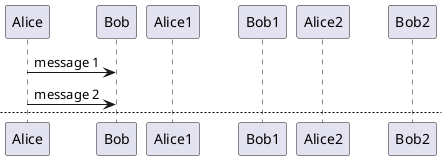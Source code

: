 @startuml

Alice -> Bob : message 1
Alice -> Bob : message 2

newpage
Alice1 -> Bob1 : message 3
Alice1 -> Bob1 : message 4

newpage A title for the\nlast page
Alice2 -> Bob2 : message 5
Alice2 -> Bob2 : message 6

@enduml
